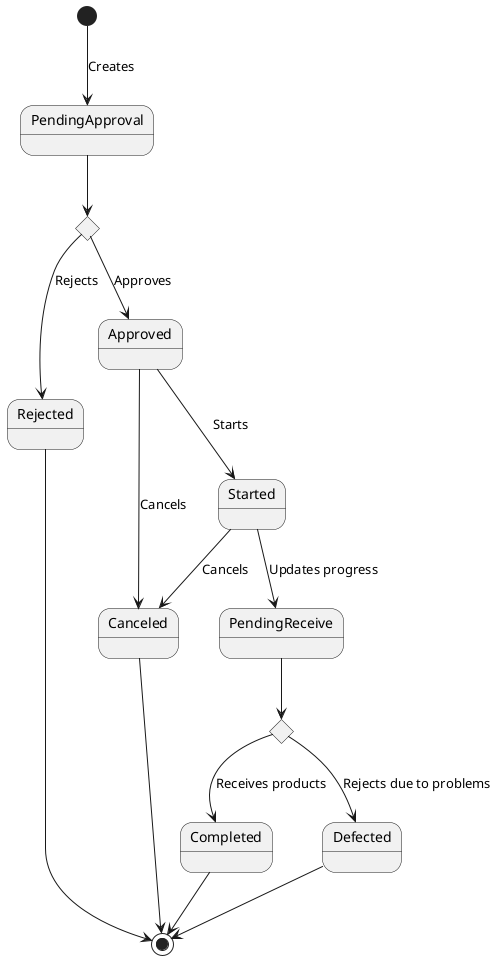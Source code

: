 @startuml production-order

[*] --> PendingApproval : Creates

state approval <<choice>>
PendingApproval --> approval
approval --> Rejected : Rejects
Rejected --> [*]
approval --> Approved : Approves

Approved --> Canceled : Cancels
Approved --> Started : Starts

Started --> Canceled : Cancels
Started --> PendingReceive : Updates progress

state check <<choice>>
PendingReceive --> check
check --> Completed : Receives products
Completed --> [*]
check --> Defected : Rejects due to problems
Defected --> [*]

Canceled --> [*]
@enduml